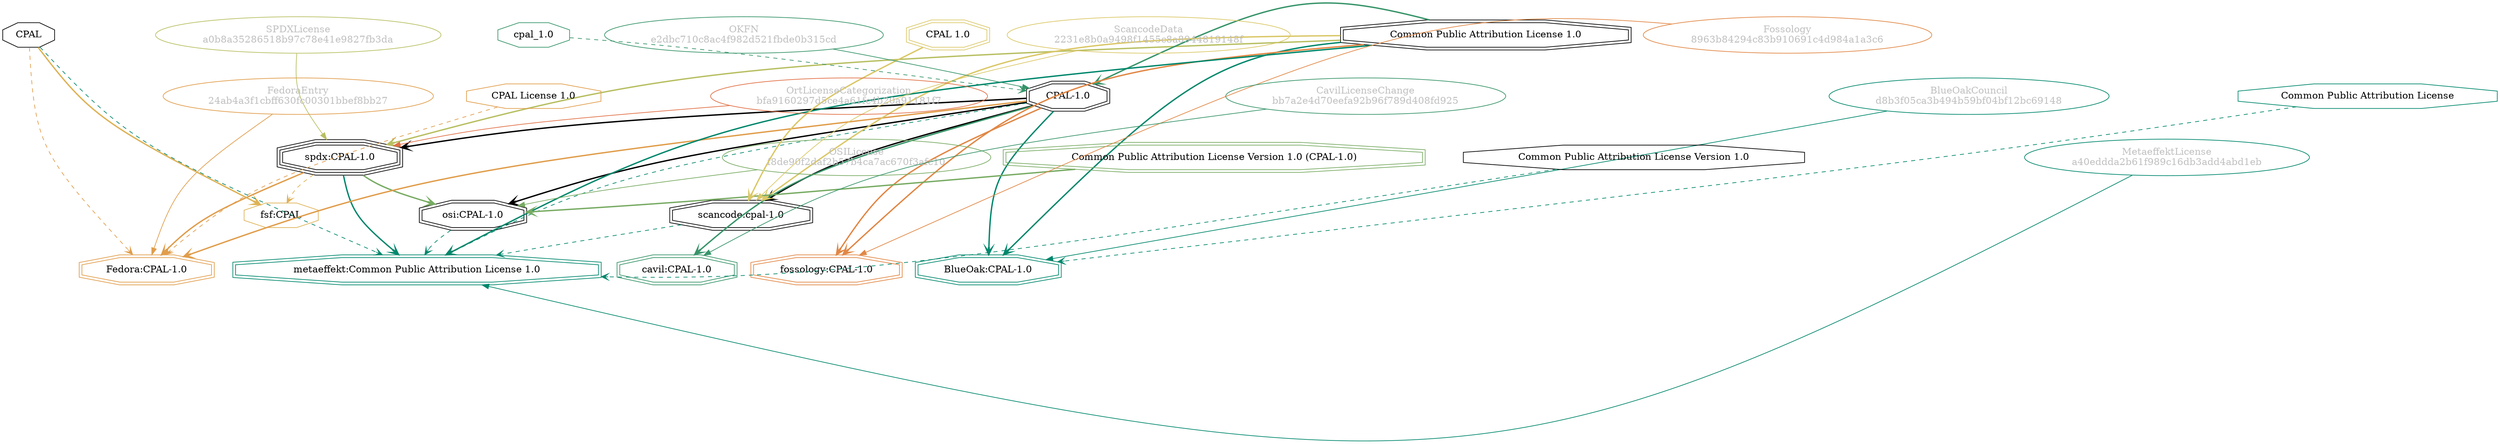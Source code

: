 strict digraph {
    node [shape=box];
    graph [splines=curved];
    1322 [label="SPDXLicense\na0b8a35286518b97c78e41e9827fb3da"
         ,fontcolor=gray
         ,color="#b8bf62"
         ,fillcolor="beige;1"
         ,shape=ellipse];
    1323 [label="spdx:CPAL-1.0"
         ,shape=tripleoctagon];
    1324 [label="CPAL-1.0"
         ,shape=doubleoctagon];
    1325 [label="Common Public Attribution License 1.0"
         ,shape=doubleoctagon];
    4966 [label="OSILicense\nf8de90f2daf2b57b4ca7ac670f3afc10"
         ,fontcolor=gray
         ,color="#78ab63"
         ,fillcolor="beige;1"
         ,shape=ellipse];
    4967 [label="osi:CPAL-1.0"
         ,shape=doubleoctagon];
    4968 [label="Common Public Attribution License Version 1.0 (CPAL-1.0)"
         ,color="#78ab63"
         ,shape=doubleoctagon];
    6246 [label="FedoraEntry\n24ab4a3f1cbff630fc00301bbef8bb27"
         ,fontcolor=gray
         ,color="#e09d4b"
         ,fillcolor="beige;1"
         ,shape=ellipse];
    6247 [label="Fedora:CPAL-1.0"
         ,color="#e09d4b"
         ,shape=doubleoctagon];
    6248 [label="CPAL License 1.0"
         ,color="#e09d4b"
         ,shape=octagon];
    6249 [label=CPAL,shape=octagon];
    9287 [label="BlueOakCouncil\nd8b3f05ca3b494b59bf04bf12bc69148"
         ,fontcolor=gray
         ,color="#00876c"
         ,fillcolor="beige;1"
         ,shape=ellipse];
    9288 [label="BlueOak:CPAL-1.0"
         ,color="#00876c"
         ,shape=doubleoctagon];
    9289 [label="Common Public Attribution License"
         ,color="#00876c"
         ,shape=octagon];
    10102 [label="fsf:CPAL"
          ,color="#deb256"
          ,shape=octagon];
    14228 [label="ScancodeData\n2231e8b0a9498f1455c8a8944819148f"
          ,fontcolor=gray
          ,color="#dac767"
          ,fillcolor="beige;1"
          ,shape=ellipse];
    14229 [label="scancode:cpal-1.0"
          ,shape=doubleoctagon];
    14230 [label="CPAL 1.0"
          ,color="#dac767"
          ,shape=doubleoctagon];
    26327 [label="Fossology\n8963b84294c83b910691c4d984a1a3c6"
          ,fontcolor=gray
          ,color="#e18745"
          ,fillcolor="beige;1"
          ,shape=ellipse];
    26328 [label="fossology:CPAL-1.0"
          ,color="#e18745"
          ,shape=doubleoctagon];
    28280 [label="OKFN\ne2dbc710c8ac4f982d521fbde0b315cd"
          ,fontcolor=gray
          ,color="#379469"
          ,fillcolor="beige;1"
          ,shape=ellipse];
    28281 [label="cpal_1.0"
          ,color="#379469"
          ,shape=octagon];
    28638 [label="OrtLicenseCategorization\nbfa9160297d5ce4a61fc4b20a91181f7"
          ,fontcolor=gray
          ,color="#e06f45"
          ,fillcolor="beige;1"
          ,shape=ellipse];
    36704 [label="CavilLicenseChange\nbb7a2e4d70eefa92b96f789d408fd925"
          ,fontcolor=gray
          ,color="#379469"
          ,fillcolor="beige;1"
          ,shape=ellipse];
    36705 [label="cavil:CPAL-1.0"
          ,color="#379469"
          ,shape=doubleoctagon];
    40569 [label="MetaeffektLicense\na40eddda2b61f989c16db3add4abd1eb"
          ,fontcolor=gray
          ,color="#00876c"
          ,fillcolor="beige;1"
          ,shape=ellipse];
    40570 [label="metaeffekt:Common Public Attribution License 1.0"
          ,color="#00876c"
          ,shape=doubleoctagon];
    40571 [label="Common Public Attribution License Version 1.0"
          ,shape=octagon];
    1322 -> 1323 [weight=0.5
                 ,color="#b8bf62"];
    1323 -> 4967 [style=bold
                 ,arrowhead=vee
                 ,weight=0.7
                 ,color="#78ab63"];
    1323 -> 6247 [style=bold
                 ,arrowhead=vee
                 ,weight=0.7
                 ,color="#e09d4b"];
    1323 -> 10102 [style=dashed
                  ,arrowhead=vee
                  ,weight=0.5
                  ,color="#deb256"];
    1323 -> 40570 [style=bold
                  ,arrowhead=vee
                  ,weight=0.7
                  ,color="#00876c"];
    1324 -> 1323 [style=bold
                 ,arrowhead=vee
                 ,weight=0.7];
    1324 -> 4967 [style=bold
                 ,arrowhead=vee
                 ,weight=0.7];
    1324 -> 6247 [style=bold
                 ,arrowhead=vee
                 ,weight=0.7
                 ,color="#e09d4b"];
    1324 -> 9288 [style=bold
                 ,arrowhead=vee
                 ,weight=0.7
                 ,color="#00876c"];
    1324 -> 14229 [style=bold
                  ,arrowhead=vee
                  ,weight=0.7];
    1324 -> 26328 [style=bold
                  ,arrowhead=vee
                  ,weight=0.7
                  ,color="#e18745"];
    1324 -> 36705 [style=bold
                  ,arrowhead=vee
                  ,weight=0.7
                  ,color="#379469"];
    1324 -> 36705 [style=bold
                  ,arrowhead=vee
                  ,weight=0.7
                  ,color="#379469"];
    1324 -> 40570 [style=dashed
                  ,arrowhead=vee
                  ,weight=0.5
                  ,color="#00876c"];
    1325 -> 1323 [style=bold
                 ,arrowhead=vee
                 ,weight=0.7
                 ,color="#b8bf62"];
    1325 -> 1324 [style=bold
                 ,arrowhead=vee
                 ,weight=0.7
                 ,color="#379469"];
    1325 -> 9288 [style=bold
                 ,arrowhead=vee
                 ,weight=0.7
                 ,color="#00876c"];
    1325 -> 14229 [style=bold
                  ,arrowhead=vee
                  ,weight=0.7
                  ,color="#dac767"];
    1325 -> 26328 [style=bold
                  ,arrowhead=vee
                  ,weight=0.7
                  ,color="#e18745"];
    1325 -> 40570 [style=bold
                  ,arrowhead=vee
                  ,weight=0.7
                  ,color="#00876c"];
    1325 -> 40570 [style=bold
                  ,arrowhead=vee
                  ,weight=0.7
                  ,color="#00876c"];
    4966 -> 4967 [weight=0.5
                 ,color="#78ab63"];
    4967 -> 40570 [style=dashed
                  ,arrowhead=vee
                  ,weight=0.5
                  ,color="#00876c"];
    4968 -> 4967 [style=bold
                 ,arrowhead=vee
                 ,weight=0.7
                 ,color="#78ab63"];
    6246 -> 6247 [weight=0.5
                 ,color="#e09d4b"];
    6248 -> 6247 [style=dashed
                 ,arrowhead=vee
                 ,weight=0.5
                 ,color="#e09d4b"];
    6249 -> 6247 [style=dashed
                 ,arrowhead=vee
                 ,weight=0.5
                 ,color="#e09d4b"];
    6249 -> 10102 [style=bold
                  ,arrowhead=vee
                  ,weight=0.7
                  ,color="#deb256"];
    6249 -> 40570 [style=dashed
                  ,arrowhead=vee
                  ,weight=0.5
                  ,color="#00876c"];
    9287 -> 9288 [weight=0.5
                 ,color="#00876c"];
    9289 -> 9288 [style=dashed
                 ,arrowhead=vee
                 ,weight=0.5
                 ,color="#00876c"];
    14228 -> 14229 [weight=0.5
                   ,color="#dac767"];
    14229 -> 40570 [style=dashed
                   ,arrowhead=vee
                   ,weight=0.5
                   ,color="#00876c"];
    14230 -> 14229 [style=bold
                   ,arrowhead=vee
                   ,weight=0.7
                   ,color="#dac767"];
    26327 -> 26328 [weight=0.5
                   ,color="#e18745"];
    28280 -> 1324 [weight=0.5
                  ,color="#379469"];
    28281 -> 1324 [style=dashed
                  ,arrowhead=vee
                  ,weight=0.5
                  ,color="#379469"];
    28638 -> 1323 [weight=0.5
                  ,color="#e06f45"];
    36704 -> 36705 [weight=0.5
                   ,color="#379469"];
    40569 -> 40570 [weight=0.5
                   ,color="#00876c"];
    40571 -> 40570 [style=dashed
                   ,arrowhead=vee
                   ,weight=0.5
                   ,color="#00876c"];
}
